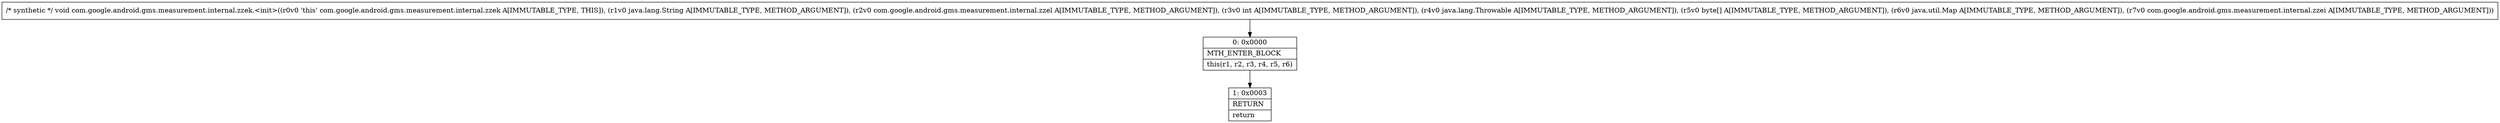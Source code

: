 digraph "CFG forcom.google.android.gms.measurement.internal.zzek.\<init\>(Ljava\/lang\/String;Lcom\/google\/android\/gms\/measurement\/internal\/zzel;ILjava\/lang\/Throwable;[BLjava\/util\/Map;Lcom\/google\/android\/gms\/measurement\/internal\/zzei;)V" {
Node_0 [shape=record,label="{0\:\ 0x0000|MTH_ENTER_BLOCK\l|this(r1, r2, r3, r4, r5, r6)\l}"];
Node_1 [shape=record,label="{1\:\ 0x0003|RETURN\l|return\l}"];
MethodNode[shape=record,label="{\/* synthetic *\/ void com.google.android.gms.measurement.internal.zzek.\<init\>((r0v0 'this' com.google.android.gms.measurement.internal.zzek A[IMMUTABLE_TYPE, THIS]), (r1v0 java.lang.String A[IMMUTABLE_TYPE, METHOD_ARGUMENT]), (r2v0 com.google.android.gms.measurement.internal.zzel A[IMMUTABLE_TYPE, METHOD_ARGUMENT]), (r3v0 int A[IMMUTABLE_TYPE, METHOD_ARGUMENT]), (r4v0 java.lang.Throwable A[IMMUTABLE_TYPE, METHOD_ARGUMENT]), (r5v0 byte[] A[IMMUTABLE_TYPE, METHOD_ARGUMENT]), (r6v0 java.util.Map A[IMMUTABLE_TYPE, METHOD_ARGUMENT]), (r7v0 com.google.android.gms.measurement.internal.zzei A[IMMUTABLE_TYPE, METHOD_ARGUMENT])) }"];
MethodNode -> Node_0;
Node_0 -> Node_1;
}

